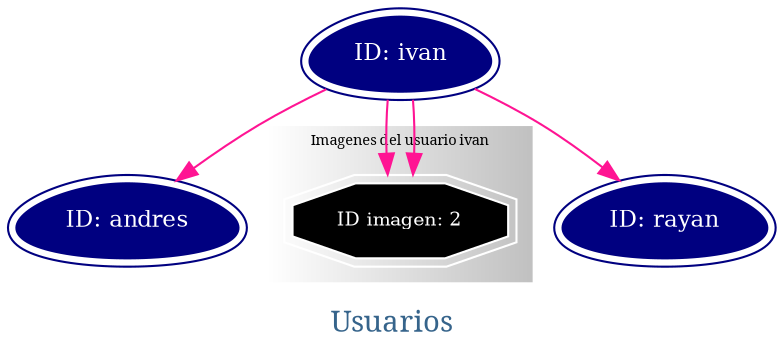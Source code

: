 digraph avl
{
	graph[color = "lightcyan", fontcolor = "steelblue4", fontname = serif, style = filled, label = "Usuarios"];
	node[shape = egg, style = filled, color = navyblue, fontcolor = white, peripheries = 2];
	edge[color = deeppink];

		andres[label = <<FONT POINT-SIZE = "11"> ID: andres </FONT>>]
		andres
		ivan[label = <<FONT POINT-SIZE = "11"> ID: ivan </FONT>>]

		subgraph cluster_lista_simple_usuario_ivan
		{
			graph[color = "white:gray", fontcolor = "black", style = filled, fontsize = 7, label = "Imagenes del usuario ivan"];
			node[shape = tripleoctagon, style = filled, color = white, fillcolor = black, fontcolor = white, peripheries = 2];
			edge[color = "purple:grey"];

			_usuario_ivan2[fillcolor = black, fontcolor = white, label = <<FONT POINT-SIZE = "9"> ID imagen: 2 </FONT>>]

		}
ivan->_usuario_ivan2		andres[label = <<FONT POINT-SIZE = "11"> ID: andres </FONT>>]
		ivan->andres
		ivan[label = <<FONT POINT-SIZE = "11"> ID: ivan </FONT>>]

		subgraph cluster_lista_simple_usuario_ivan
		{
			graph[color = "white:gray", fontcolor = "black", style = filled, fontsize = 7, label = "Imagenes del usuario ivan"];
			node[shape = tripleoctagon, style = filled, color = white, fillcolor = black, fontcolor = white, peripheries = 2];
			edge[color = "purple:grey"];

			_usuario_ivan2[fillcolor = black, fontcolor = white, label = <<FONT POINT-SIZE = "9"> ID imagen: 2 </FONT>>]

		}
		ivan->_usuario_ivan2
		rayan[label = <<FONT POINT-SIZE = "11"> ID: rayan </FONT>>]
		ivan->rayan

		rayan[label = <<FONT POINT-SIZE = "11"> ID: rayan </FONT>>]
		rayan

}
